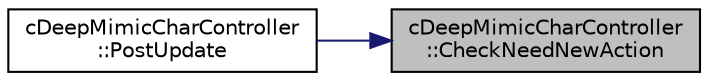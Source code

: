 digraph "cDeepMimicCharController::CheckNeedNewAction"
{
 // LATEX_PDF_SIZE
  edge [fontname="Helvetica",fontsize="10",labelfontname="Helvetica",labelfontsize="10"];
  node [fontname="Helvetica",fontsize="10",shape=record];
  rankdir="RL";
  Node1 [label="cDeepMimicCharController\l::CheckNeedNewAction",height=0.2,width=0.4,color="black", fillcolor="grey75", style="filled", fontcolor="black",tooltip=" "];
  Node1 -> Node2 [dir="back",color="midnightblue",fontsize="10",style="solid",fontname="Helvetica"];
  Node2 [label="cDeepMimicCharController\l::PostUpdate",height=0.2,width=0.4,color="black", fillcolor="white", style="filled",URL="$classc_deep_mimic_char_controller.html#af04d9ac7f697c4c6ca0048dbd0ae63a0",tooltip=" "];
}
